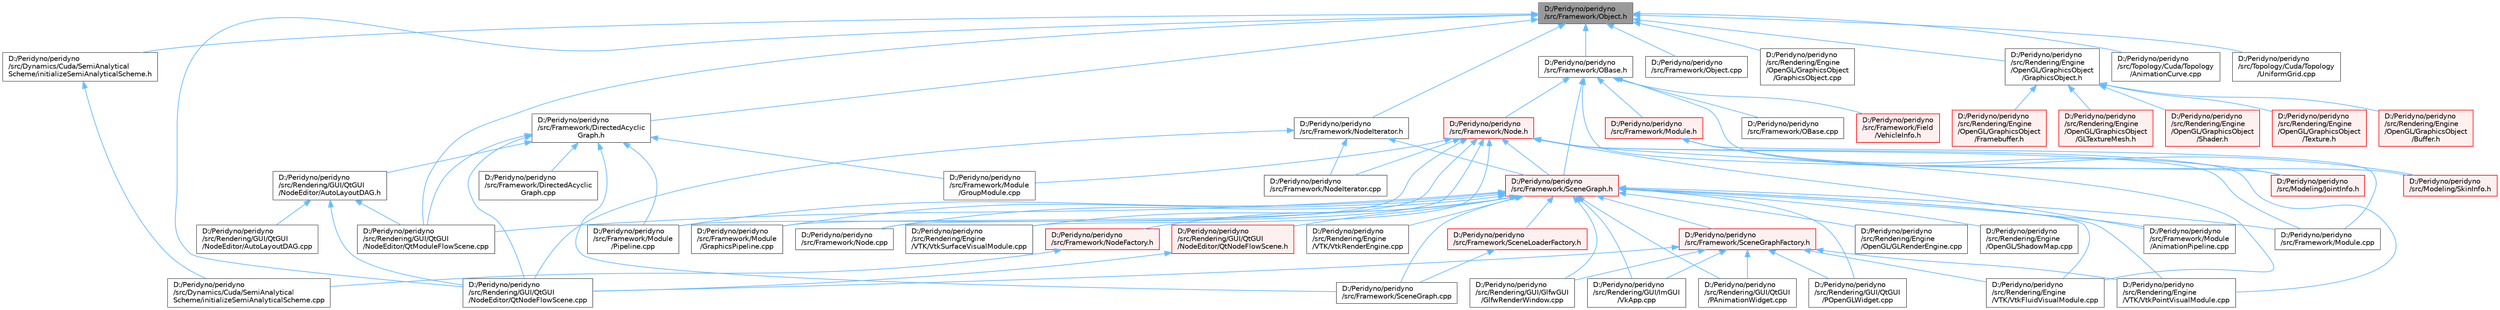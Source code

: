 digraph "D:/Peridyno/peridyno/src/Framework/Object.h"
{
 // LATEX_PDF_SIZE
  bgcolor="transparent";
  edge [fontname=Helvetica,fontsize=10,labelfontname=Helvetica,labelfontsize=10];
  node [fontname=Helvetica,fontsize=10,shape=box,height=0.2,width=0.4];
  Node1 [id="Node000001",label="D:/Peridyno/peridyno\l/src/Framework/Object.h",height=0.2,width=0.4,color="gray40", fillcolor="grey60", style="filled", fontcolor="black",tooltip=" "];
  Node1 -> Node2 [id="edge1_Node000001_Node000002",dir="back",color="steelblue1",style="solid",tooltip=" "];
  Node2 [id="Node000002",label="D:/Peridyno/peridyno\l/src/Dynamics/Cuda/SemiAnalytical\lScheme/initializeSemiAnalyticalScheme.h",height=0.2,width=0.4,color="grey40", fillcolor="white", style="filled",URL="$initialize_semi_analytical_scheme_8h.html",tooltip=" "];
  Node2 -> Node3 [id="edge2_Node000002_Node000003",dir="back",color="steelblue1",style="solid",tooltip=" "];
  Node3 [id="Node000003",label="D:/Peridyno/peridyno\l/src/Dynamics/Cuda/SemiAnalytical\lScheme/initializeSemiAnalyticalScheme.cpp",height=0.2,width=0.4,color="grey40", fillcolor="white", style="filled",URL="$initialize_semi_analytical_scheme_8cpp.html",tooltip=" "];
  Node1 -> Node4 [id="edge3_Node000001_Node000004",dir="back",color="steelblue1",style="solid",tooltip=" "];
  Node4 [id="Node000004",label="D:/Peridyno/peridyno\l/src/Framework/DirectedAcyclic\lGraph.h",height=0.2,width=0.4,color="grey40", fillcolor="white", style="filled",URL="$_directed_acyclic_graph_8h.html",tooltip=" "];
  Node4 -> Node5 [id="edge4_Node000004_Node000005",dir="back",color="steelblue1",style="solid",tooltip=" "];
  Node5 [id="Node000005",label="D:/Peridyno/peridyno\l/src/Framework/DirectedAcyclic\lGraph.cpp",height=0.2,width=0.4,color="grey40", fillcolor="white", style="filled",URL="$_directed_acyclic_graph_8cpp.html",tooltip=" "];
  Node4 -> Node6 [id="edge5_Node000004_Node000006",dir="back",color="steelblue1",style="solid",tooltip=" "];
  Node6 [id="Node000006",label="D:/Peridyno/peridyno\l/src/Framework/Module\l/GroupModule.cpp",height=0.2,width=0.4,color="grey40", fillcolor="white", style="filled",URL="$_group_module_8cpp.html",tooltip=" "];
  Node4 -> Node7 [id="edge6_Node000004_Node000007",dir="back",color="steelblue1",style="solid",tooltip=" "];
  Node7 [id="Node000007",label="D:/Peridyno/peridyno\l/src/Framework/Module\l/Pipeline.cpp",height=0.2,width=0.4,color="grey40", fillcolor="white", style="filled",URL="$_pipeline_8cpp.html",tooltip=" "];
  Node4 -> Node8 [id="edge7_Node000004_Node000008",dir="back",color="steelblue1",style="solid",tooltip=" "];
  Node8 [id="Node000008",label="D:/Peridyno/peridyno\l/src/Framework/SceneGraph.cpp",height=0.2,width=0.4,color="grey40", fillcolor="white", style="filled",URL="$_scene_graph_8cpp.html",tooltip=" "];
  Node4 -> Node9 [id="edge8_Node000004_Node000009",dir="back",color="steelblue1",style="solid",tooltip=" "];
  Node9 [id="Node000009",label="D:/Peridyno/peridyno\l/src/Rendering/GUI/QtGUI\l/NodeEditor/AutoLayoutDAG.h",height=0.2,width=0.4,color="grey40", fillcolor="white", style="filled",URL="$_auto_layout_d_a_g_8h.html",tooltip=" "];
  Node9 -> Node10 [id="edge9_Node000009_Node000010",dir="back",color="steelblue1",style="solid",tooltip=" "];
  Node10 [id="Node000010",label="D:/Peridyno/peridyno\l/src/Rendering/GUI/QtGUI\l/NodeEditor/AutoLayoutDAG.cpp",height=0.2,width=0.4,color="grey40", fillcolor="white", style="filled",URL="$_auto_layout_d_a_g_8cpp.html",tooltip=" "];
  Node9 -> Node11 [id="edge10_Node000009_Node000011",dir="back",color="steelblue1",style="solid",tooltip=" "];
  Node11 [id="Node000011",label="D:/Peridyno/peridyno\l/src/Rendering/GUI/QtGUI\l/NodeEditor/QtModuleFlowScene.cpp",height=0.2,width=0.4,color="grey40", fillcolor="white", style="filled",URL="$_qt_module_flow_scene_8cpp.html",tooltip=" "];
  Node9 -> Node12 [id="edge11_Node000009_Node000012",dir="back",color="steelblue1",style="solid",tooltip=" "];
  Node12 [id="Node000012",label="D:/Peridyno/peridyno\l/src/Rendering/GUI/QtGUI\l/NodeEditor/QtNodeFlowScene.cpp",height=0.2,width=0.4,color="grey40", fillcolor="white", style="filled",URL="$_qt_node_flow_scene_8cpp.html",tooltip=" "];
  Node4 -> Node11 [id="edge12_Node000004_Node000011",dir="back",color="steelblue1",style="solid",tooltip=" "];
  Node4 -> Node12 [id="edge13_Node000004_Node000012",dir="back",color="steelblue1",style="solid",tooltip=" "];
  Node1 -> Node13 [id="edge14_Node000001_Node000013",dir="back",color="steelblue1",style="solid",tooltip=" "];
  Node13 [id="Node000013",label="D:/Peridyno/peridyno\l/src/Framework/NodeIterator.h",height=0.2,width=0.4,color="grey40", fillcolor="white", style="filled",URL="$_node_iterator_8h.html",tooltip=" "];
  Node13 -> Node14 [id="edge15_Node000013_Node000014",dir="back",color="steelblue1",style="solid",tooltip=" "];
  Node14 [id="Node000014",label="D:/Peridyno/peridyno\l/src/Framework/NodeIterator.cpp",height=0.2,width=0.4,color="grey40", fillcolor="white", style="filled",URL="$_node_iterator_8cpp.html",tooltip=" "];
  Node13 -> Node15 [id="edge16_Node000013_Node000015",dir="back",color="steelblue1",style="solid",tooltip=" "];
  Node15 [id="Node000015",label="D:/Peridyno/peridyno\l/src/Framework/SceneGraph.h",height=0.2,width=0.4,color="red", fillcolor="#FFF0F0", style="filled",URL="$_scene_graph_8h.html",tooltip=" "];
  Node15 -> Node16 [id="edge17_Node000015_Node000016",dir="back",color="steelblue1",style="solid",tooltip=" "];
  Node16 [id="Node000016",label="D:/Peridyno/peridyno\l/src/Framework/Module.cpp",height=0.2,width=0.4,color="grey40", fillcolor="white", style="filled",URL="$_module_8cpp.html",tooltip=" "];
  Node15 -> Node17 [id="edge18_Node000015_Node000017",dir="back",color="steelblue1",style="solid",tooltip=" "];
  Node17 [id="Node000017",label="D:/Peridyno/peridyno\l/src/Framework/Module\l/AnimationPipeline.cpp",height=0.2,width=0.4,color="grey40", fillcolor="white", style="filled",URL="$_animation_pipeline_8cpp.html",tooltip=" "];
  Node15 -> Node18 [id="edge19_Node000015_Node000018",dir="back",color="steelblue1",style="solid",tooltip=" "];
  Node18 [id="Node000018",label="D:/Peridyno/peridyno\l/src/Framework/Module\l/GraphicsPipeline.cpp",height=0.2,width=0.4,color="grey40", fillcolor="white", style="filled",URL="$_graphics_pipeline_8cpp.html",tooltip=" "];
  Node15 -> Node7 [id="edge20_Node000015_Node000007",dir="back",color="steelblue1",style="solid",tooltip=" "];
  Node15 -> Node19 [id="edge21_Node000015_Node000019",dir="back",color="steelblue1",style="solid",tooltip=" "];
  Node19 [id="Node000019",label="D:/Peridyno/peridyno\l/src/Framework/Node.cpp",height=0.2,width=0.4,color="grey40", fillcolor="white", style="filled",URL="$_node_8cpp.html",tooltip=" "];
  Node15 -> Node20 [id="edge22_Node000015_Node000020",dir="back",color="steelblue1",style="solid",tooltip=" "];
  Node20 [id="Node000020",label="D:/Peridyno/peridyno\l/src/Framework/NodeFactory.h",height=0.2,width=0.4,color="red", fillcolor="#FFF0F0", style="filled",URL="$_node_factory_8h.html",tooltip=" "];
  Node20 -> Node3 [id="edge23_Node000020_Node000003",dir="back",color="steelblue1",style="solid",tooltip=" "];
  Node15 -> Node8 [id="edge24_Node000015_Node000008",dir="back",color="steelblue1",style="solid",tooltip=" "];
  Node15 -> Node34 [id="edge25_Node000015_Node000034",dir="back",color="steelblue1",style="solid",tooltip=" "];
  Node34 [id="Node000034",label="D:/Peridyno/peridyno\l/src/Framework/SceneGraphFactory.h",height=0.2,width=0.4,color="red", fillcolor="#FFF0F0", style="filled",URL="$_scene_graph_factory_8h.html",tooltip=" "];
  Node34 -> Node36 [id="edge26_Node000034_Node000036",dir="back",color="steelblue1",style="solid",tooltip=" "];
  Node36 [id="Node000036",label="D:/Peridyno/peridyno\l/src/Rendering/Engine\l/VTK/VtkFluidVisualModule.cpp",height=0.2,width=0.4,color="grey40", fillcolor="white", style="filled",URL="$_vtk_fluid_visual_module_8cpp.html",tooltip=" "];
  Node34 -> Node37 [id="edge27_Node000034_Node000037",dir="back",color="steelblue1",style="solid",tooltip=" "];
  Node37 [id="Node000037",label="D:/Peridyno/peridyno\l/src/Rendering/Engine\l/VTK/VtkPointVisualModule.cpp",height=0.2,width=0.4,color="grey40", fillcolor="white", style="filled",URL="$_vtk_point_visual_module_8cpp.html",tooltip=" "];
  Node34 -> Node48 [id="edge28_Node000034_Node000048",dir="back",color="steelblue1",style="solid",tooltip=" "];
  Node48 [id="Node000048",label="D:/Peridyno/peridyno\l/src/Rendering/GUI/GlfwGUI\l/GlfwRenderWindow.cpp",height=0.2,width=0.4,color="grey40", fillcolor="white", style="filled",URL="$_glfw_render_window_8cpp.html",tooltip=" "];
  Node34 -> Node49 [id="edge29_Node000034_Node000049",dir="back",color="steelblue1",style="solid",tooltip=" "];
  Node49 [id="Node000049",label="D:/Peridyno/peridyno\l/src/Rendering/GUI/ImGUI\l/VkApp.cpp",height=0.2,width=0.4,color="grey40", fillcolor="white", style="filled",URL="$_vk_app_8cpp.html",tooltip=" "];
  Node34 -> Node12 [id="edge30_Node000034_Node000012",dir="back",color="steelblue1",style="solid",tooltip=" "];
  Node34 -> Node51 [id="edge31_Node000034_Node000051",dir="back",color="steelblue1",style="solid",tooltip=" "];
  Node51 [id="Node000051",label="D:/Peridyno/peridyno\l/src/Rendering/GUI/QtGUI\l/PAnimationWidget.cpp",height=0.2,width=0.4,color="grey40", fillcolor="white", style="filled",URL="$_p_animation_widget_8cpp.html",tooltip=" "];
  Node34 -> Node44 [id="edge32_Node000034_Node000044",dir="back",color="steelblue1",style="solid",tooltip=" "];
  Node44 [id="Node000044",label="D:/Peridyno/peridyno\l/src/Rendering/GUI/QtGUI\l/POpenGLWidget.cpp",height=0.2,width=0.4,color="grey40", fillcolor="white", style="filled",URL="$_p_open_g_l_widget_8cpp.html",tooltip=" "];
  Node15 -> Node65 [id="edge33_Node000015_Node000065",dir="back",color="steelblue1",style="solid",tooltip=" "];
  Node65 [id="Node000065",label="D:/Peridyno/peridyno\l/src/Framework/SceneLoaderFactory.h",height=0.2,width=0.4,color="red", fillcolor="#FFF0F0", style="filled",URL="$_scene_loader_factory_8h.html",tooltip=" "];
  Node65 -> Node8 [id="edge34_Node000065_Node000008",dir="back",color="steelblue1",style="solid",tooltip=" "];
  Node15 -> Node69 [id="edge35_Node000015_Node000069",dir="back",color="steelblue1",style="solid",tooltip=" "];
  Node69 [id="Node000069",label="D:/Peridyno/peridyno\l/src/Rendering/Engine\l/OpenGL/GLRenderEngine.cpp",height=0.2,width=0.4,color="grey40", fillcolor="white", style="filled",URL="$_g_l_render_engine_8cpp.html",tooltip=" "];
  Node15 -> Node70 [id="edge36_Node000015_Node000070",dir="back",color="steelblue1",style="solid",tooltip=" "];
  Node70 [id="Node000070",label="D:/Peridyno/peridyno\l/src/Rendering/Engine\l/OpenGL/ShadowMap.cpp",height=0.2,width=0.4,color="grey40", fillcolor="white", style="filled",URL="$_shadow_map_8cpp.html",tooltip=" "];
  Node15 -> Node36 [id="edge37_Node000015_Node000036",dir="back",color="steelblue1",style="solid",tooltip=" "];
  Node15 -> Node37 [id="edge38_Node000015_Node000037",dir="back",color="steelblue1",style="solid",tooltip=" "];
  Node15 -> Node71 [id="edge39_Node000015_Node000071",dir="back",color="steelblue1",style="solid",tooltip=" "];
  Node71 [id="Node000071",label="D:/Peridyno/peridyno\l/src/Rendering/Engine\l/VTK/VtkRenderEngine.cpp",height=0.2,width=0.4,color="grey40", fillcolor="white", style="filled",URL="$_vtk_render_engine_8cpp.html",tooltip=" "];
  Node15 -> Node72 [id="edge40_Node000015_Node000072",dir="back",color="steelblue1",style="solid",tooltip=" "];
  Node72 [id="Node000072",label="D:/Peridyno/peridyno\l/src/Rendering/Engine\l/VTK/VtkSurfaceVisualModule.cpp",height=0.2,width=0.4,color="grey40", fillcolor="white", style="filled",URL="$_vtk_surface_visual_module_8cpp.html",tooltip=" "];
  Node15 -> Node48 [id="edge41_Node000015_Node000048",dir="back",color="steelblue1",style="solid",tooltip=" "];
  Node15 -> Node49 [id="edge42_Node000015_Node000049",dir="back",color="steelblue1",style="solid",tooltip=" "];
  Node15 -> Node11 [id="edge43_Node000015_Node000011",dir="back",color="steelblue1",style="solid",tooltip=" "];
  Node15 -> Node73 [id="edge44_Node000015_Node000073",dir="back",color="steelblue1",style="solid",tooltip=" "];
  Node73 [id="Node000073",label="D:/Peridyno/peridyno\l/src/Rendering/GUI/QtGUI\l/NodeEditor/QtNodeFlowScene.h",height=0.2,width=0.4,color="red", fillcolor="#FFF0F0", style="filled",URL="$_qt_node_flow_scene_8h.html",tooltip=" "];
  Node73 -> Node12 [id="edge45_Node000073_Node000012",dir="back",color="steelblue1",style="solid",tooltip=" "];
  Node15 -> Node51 [id="edge46_Node000015_Node000051",dir="back",color="steelblue1",style="solid",tooltip=" "];
  Node15 -> Node44 [id="edge47_Node000015_Node000044",dir="back",color="steelblue1",style="solid",tooltip=" "];
  Node13 -> Node12 [id="edge48_Node000013_Node000012",dir="back",color="steelblue1",style="solid",tooltip=" "];
  Node1 -> Node84 [id="edge49_Node000001_Node000084",dir="back",color="steelblue1",style="solid",tooltip=" "];
  Node84 [id="Node000084",label="D:/Peridyno/peridyno\l/src/Framework/OBase.h",height=0.2,width=0.4,color="grey40", fillcolor="white", style="filled",URL="$_o_base_8h.html",tooltip=" "];
  Node84 -> Node85 [id="edge50_Node000084_Node000085",dir="back",color="steelblue1",style="solid",tooltip=" "];
  Node85 [id="Node000085",label="D:/Peridyno/peridyno\l/src/Framework/Field\l/VehicleInfo.h",height=0.2,width=0.4,color="red", fillcolor="#FFF0F0", style="filled",URL="$_vehicle_info_8h.html",tooltip=" "];
  Node84 -> Node92 [id="edge51_Node000084_Node000092",dir="back",color="steelblue1",style="solid",tooltip=" "];
  Node92 [id="Node000092",label="D:/Peridyno/peridyno\l/src/Framework/Module.h",height=0.2,width=0.4,color="red", fillcolor="#FFF0F0", style="filled",URL="$_module_8h.html",tooltip=" "];
  Node92 -> Node16 [id="edge52_Node000092_Node000016",dir="back",color="steelblue1",style="solid",tooltip=" "];
  Node92 -> Node567 [id="edge53_Node000092_Node000567",dir="back",color="steelblue1",style="solid",tooltip=" "];
  Node567 [id="Node000567",label="D:/Peridyno/peridyno\l/src/Modeling/JointInfo.h",height=0.2,width=0.4,color="red", fillcolor="#FFF0F0", style="filled",URL="$_joint_info_8h.html",tooltip=" "];
  Node92 -> Node532 [id="edge54_Node000092_Node000532",dir="back",color="steelblue1",style="solid",tooltip=" "];
  Node532 [id="Node000532",label="D:/Peridyno/peridyno\l/src/Modeling/SkinInfo.h",height=0.2,width=0.4,color="red", fillcolor="#FFF0F0", style="filled",URL="$_skin_info_8h.html",tooltip=" "];
  Node84 -> Node269 [id="edge55_Node000084_Node000269",dir="back",color="steelblue1",style="solid",tooltip=" "];
  Node269 [id="Node000269",label="D:/Peridyno/peridyno\l/src/Framework/Node.h",height=0.2,width=0.4,color="red", fillcolor="#FFF0F0", style="filled",URL="$_node_8h.html",tooltip=" "];
  Node269 -> Node16 [id="edge56_Node000269_Node000016",dir="back",color="steelblue1",style="solid",tooltip=" "];
  Node269 -> Node17 [id="edge57_Node000269_Node000017",dir="back",color="steelblue1",style="solid",tooltip=" "];
  Node269 -> Node18 [id="edge58_Node000269_Node000018",dir="back",color="steelblue1",style="solid",tooltip=" "];
  Node269 -> Node6 [id="edge59_Node000269_Node000006",dir="back",color="steelblue1",style="solid",tooltip=" "];
  Node269 -> Node7 [id="edge60_Node000269_Node000007",dir="back",color="steelblue1",style="solid",tooltip=" "];
  Node269 -> Node19 [id="edge61_Node000269_Node000019",dir="back",color="steelblue1",style="solid",tooltip=" "];
  Node269 -> Node14 [id="edge62_Node000269_Node000014",dir="back",color="steelblue1",style="solid",tooltip=" "];
  Node269 -> Node15 [id="edge63_Node000269_Node000015",dir="back",color="steelblue1",style="solid",tooltip=" "];
  Node269 -> Node36 [id="edge64_Node000269_Node000036",dir="back",color="steelblue1",style="solid",tooltip=" "];
  Node269 -> Node37 [id="edge65_Node000269_Node000037",dir="back",color="steelblue1",style="solid",tooltip=" "];
  Node269 -> Node72 [id="edge66_Node000269_Node000072",dir="back",color="steelblue1",style="solid",tooltip=" "];
  Node84 -> Node572 [id="edge67_Node000084_Node000572",dir="back",color="steelblue1",style="solid",tooltip=" "];
  Node572 [id="Node000572",label="D:/Peridyno/peridyno\l/src/Framework/OBase.cpp",height=0.2,width=0.4,color="grey40", fillcolor="white", style="filled",URL="$_o_base_8cpp.html",tooltip=" "];
  Node84 -> Node15 [id="edge68_Node000084_Node000015",dir="back",color="steelblue1",style="solid",tooltip=" "];
  Node84 -> Node567 [id="edge69_Node000084_Node000567",dir="back",color="steelblue1",style="solid",tooltip=" "];
  Node84 -> Node532 [id="edge70_Node000084_Node000532",dir="back",color="steelblue1",style="solid",tooltip=" "];
  Node1 -> Node573 [id="edge71_Node000001_Node000573",dir="back",color="steelblue1",style="solid",tooltip=" "];
  Node573 [id="Node000573",label="D:/Peridyno/peridyno\l/src/Framework/Object.cpp",height=0.2,width=0.4,color="grey40", fillcolor="white", style="filled",URL="$_object_8cpp.html",tooltip=" "];
  Node1 -> Node574 [id="edge72_Node000001_Node000574",dir="back",color="steelblue1",style="solid",tooltip=" "];
  Node574 [id="Node000574",label="D:/Peridyno/peridyno\l/src/Rendering/Engine\l/OpenGL/GraphicsObject\l/GraphicsObject.cpp",height=0.2,width=0.4,color="grey40", fillcolor="white", style="filled",URL="$_graphics_object_8cpp.html",tooltip=" "];
  Node1 -> Node575 [id="edge73_Node000001_Node000575",dir="back",color="steelblue1",style="solid",tooltip=" "];
  Node575 [id="Node000575",label="D:/Peridyno/peridyno\l/src/Rendering/Engine\l/OpenGL/GraphicsObject\l/GraphicsObject.h",height=0.2,width=0.4,color="grey40", fillcolor="white", style="filled",URL="$_graphics_object_8h.html",tooltip=" "];
  Node575 -> Node576 [id="edge74_Node000575_Node000576",dir="back",color="steelblue1",style="solid",tooltip=" "];
  Node576 [id="Node000576",label="D:/Peridyno/peridyno\l/src/Rendering/Engine\l/OpenGL/GraphicsObject\l/Buffer.h",height=0.2,width=0.4,color="red", fillcolor="#FFF0F0", style="filled",URL="$_buffer_8h.html",tooltip=" "];
  Node575 -> Node591 [id="edge75_Node000575_Node000591",dir="back",color="steelblue1",style="solid",tooltip=" "];
  Node591 [id="Node000591",label="D:/Peridyno/peridyno\l/src/Rendering/Engine\l/OpenGL/GraphicsObject\l/Framebuffer.h",height=0.2,width=0.4,color="red", fillcolor="#FFF0F0", style="filled",URL="$_framebuffer_8h.html",tooltip=" "];
  Node575 -> Node487 [id="edge76_Node000575_Node000487",dir="back",color="steelblue1",style="solid",tooltip=" "];
  Node487 [id="Node000487",label="D:/Peridyno/peridyno\l/src/Rendering/Engine\l/OpenGL/GraphicsObject\l/GLTextureMesh.h",height=0.2,width=0.4,color="red", fillcolor="#FFF0F0", style="filled",URL="$_g_l_texture_mesh_8h.html",tooltip=" "];
  Node575 -> Node593 [id="edge77_Node000575_Node000593",dir="back",color="steelblue1",style="solid",tooltip=" "];
  Node593 [id="Node000593",label="D:/Peridyno/peridyno\l/src/Rendering/Engine\l/OpenGL/GraphicsObject\l/Shader.h",height=0.2,width=0.4,color="red", fillcolor="#FFF0F0", style="filled",URL="$_shader_8h.html",tooltip=" "];
  Node575 -> Node595 [id="edge78_Node000575_Node000595",dir="back",color="steelblue1",style="solid",tooltip=" "];
  Node595 [id="Node000595",label="D:/Peridyno/peridyno\l/src/Rendering/Engine\l/OpenGL/GraphicsObject\l/Texture.h",height=0.2,width=0.4,color="red", fillcolor="#FFF0F0", style="filled",URL="$_texture_8h.html",tooltip=" "];
  Node1 -> Node11 [id="edge79_Node000001_Node000011",dir="back",color="steelblue1",style="solid",tooltip=" "];
  Node1 -> Node12 [id="edge80_Node000001_Node000012",dir="back",color="steelblue1",style="solid",tooltip=" "];
  Node1 -> Node599 [id="edge81_Node000001_Node000599",dir="back",color="steelblue1",style="solid",tooltip=" "];
  Node599 [id="Node000599",label="D:/Peridyno/peridyno\l/src/Topology/Cuda/Topology\l/AnimationCurve.cpp",height=0.2,width=0.4,color="grey40", fillcolor="white", style="filled",URL="$_animation_curve_8cpp.html",tooltip=" "];
  Node1 -> Node600 [id="edge82_Node000001_Node000600",dir="back",color="steelblue1",style="solid",tooltip=" "];
  Node600 [id="Node000600",label="D:/Peridyno/peridyno\l/src/Topology/Cuda/Topology\l/UniformGrid.cpp",height=0.2,width=0.4,color="grey40", fillcolor="white", style="filled",URL="$_cuda_2_topology_2_uniform_grid_8cpp.html",tooltip=" "];
}
